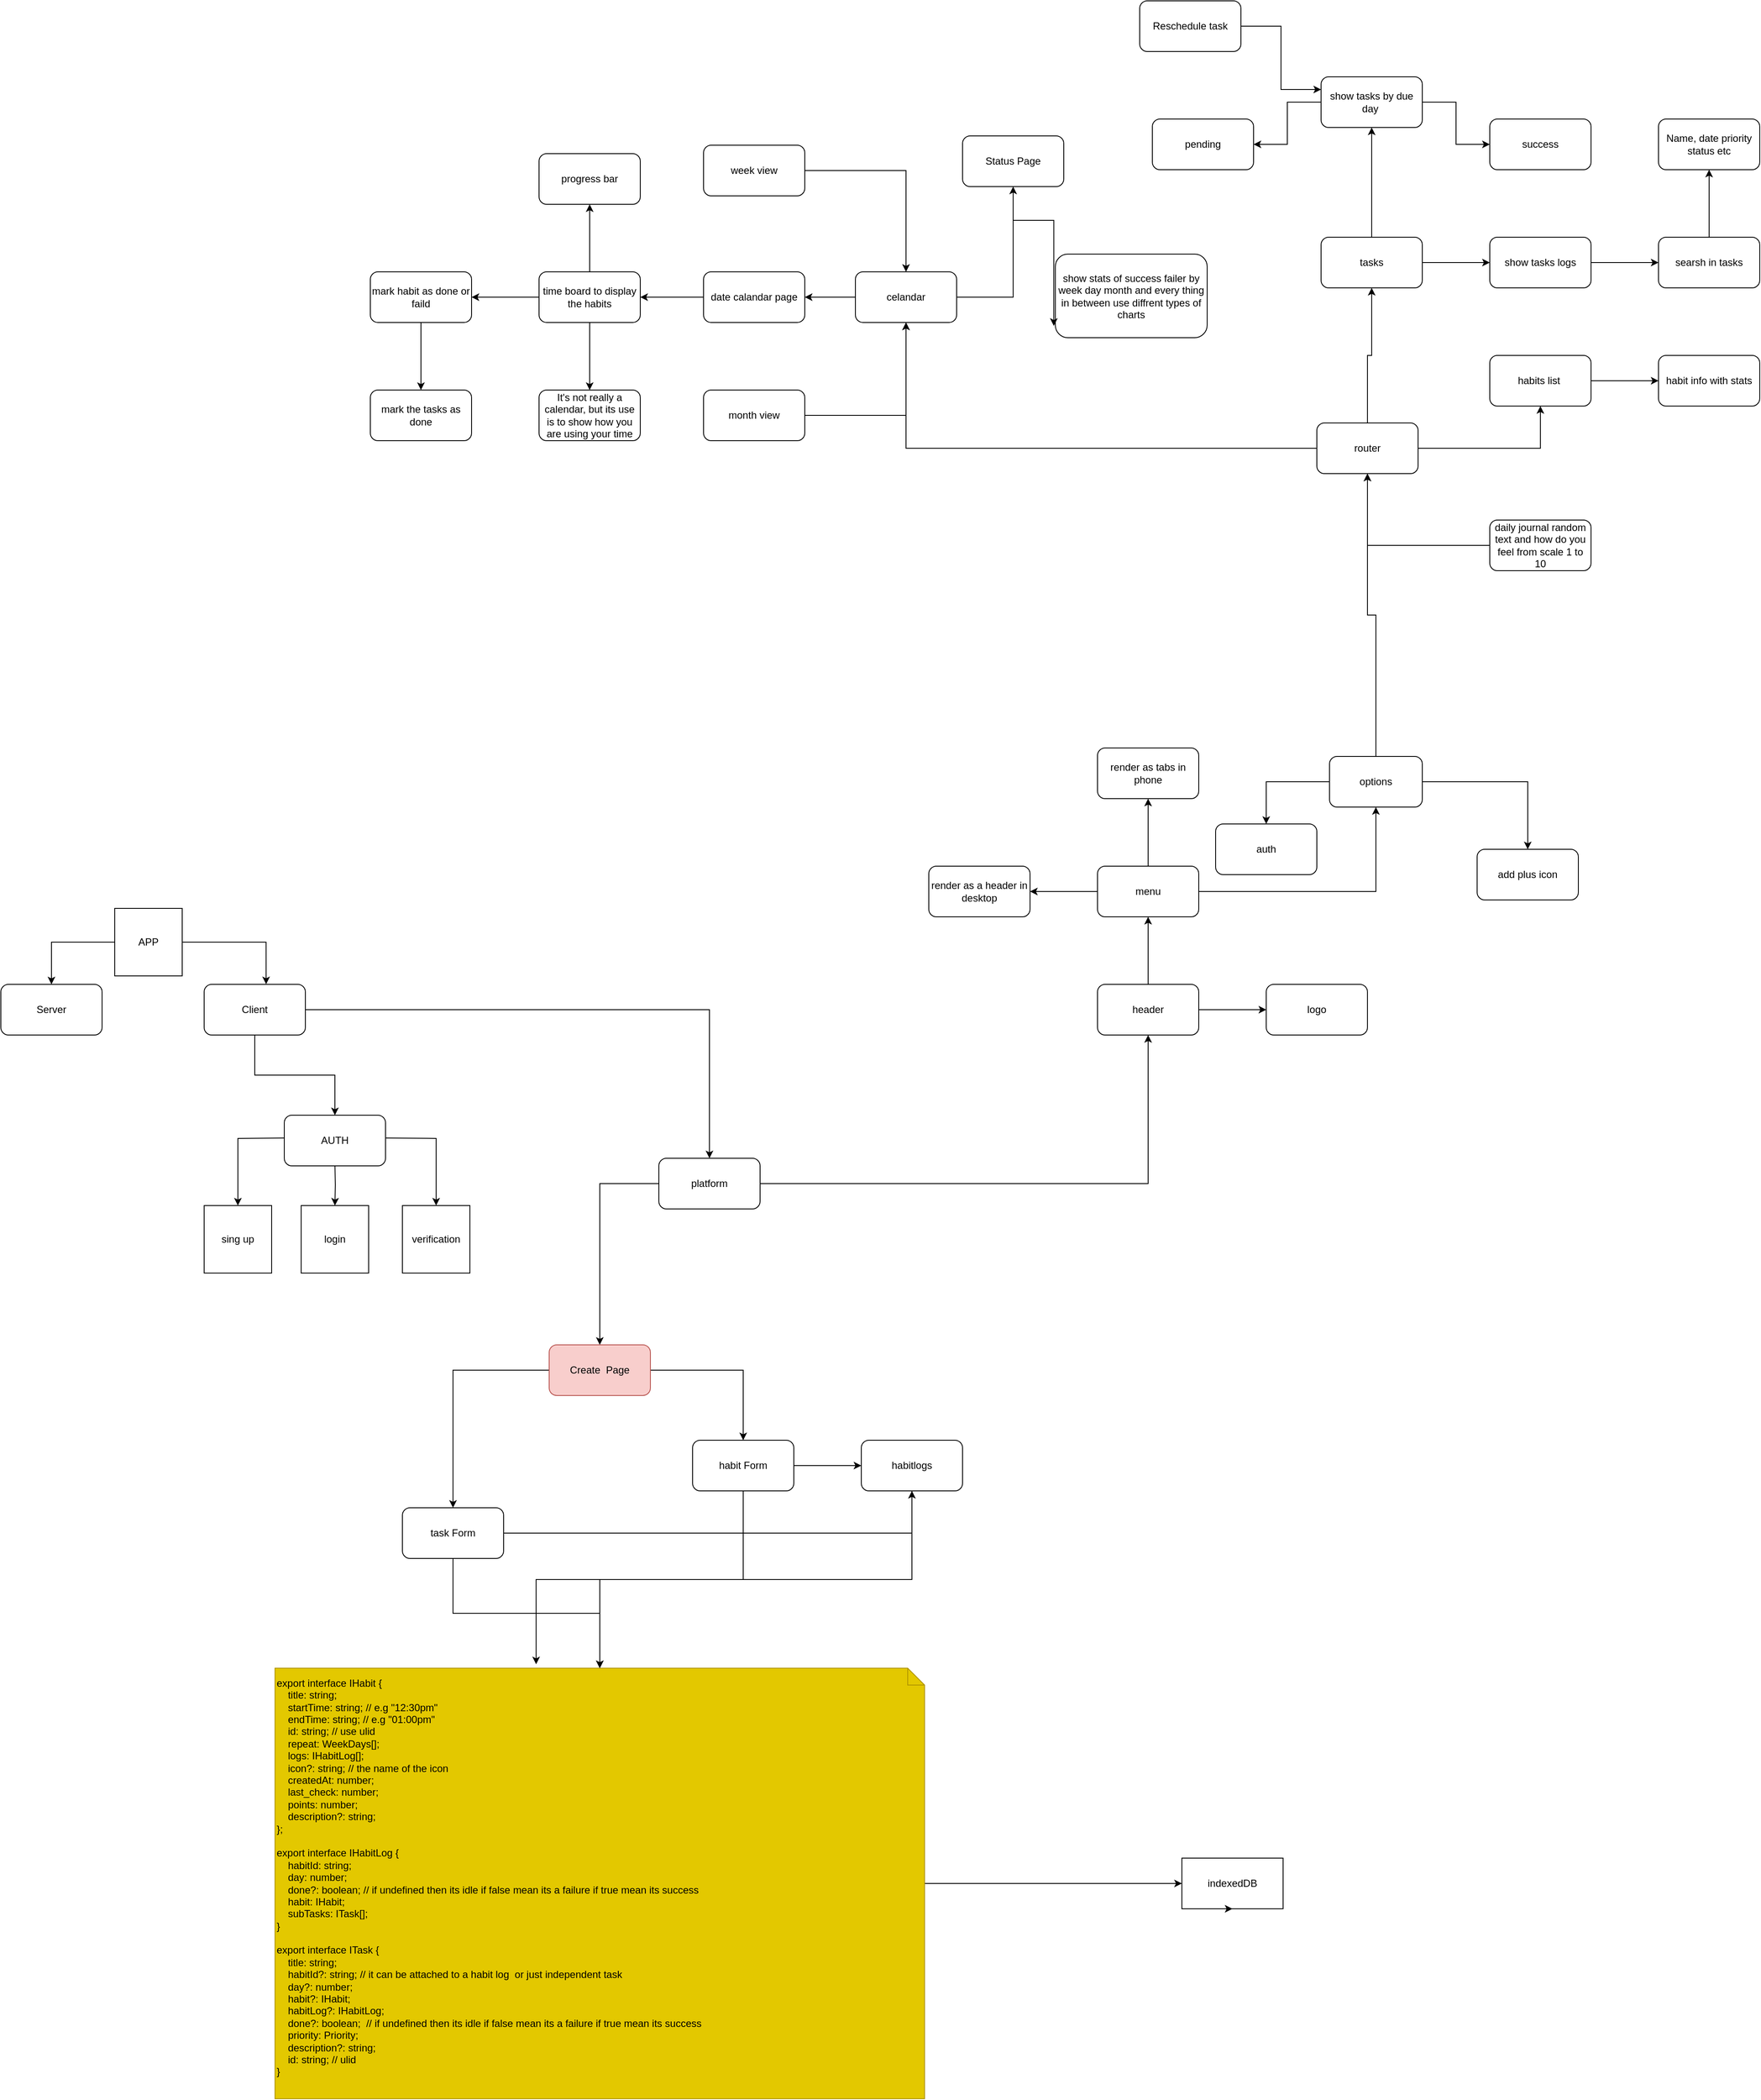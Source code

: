 <mxfile version="24.5.5" type="github">
  <diagram name="Page-1" id="JQZC41tGINEWn2fSmcND">
    <mxGraphModel dx="1195" dy="1758" grid="1" gridSize="10" guides="1" tooltips="1" connect="1" arrows="1" fold="1" page="1" pageScale="1" pageWidth="850" pageHeight="1100" math="0" shadow="0">
      <root>
        <mxCell id="0" />
        <mxCell id="1" parent="0" />
        <mxCell id="3uVtk0U-PaGlg2lZi4n8-4" value="verification" style="whiteSpace=wrap;html=1;aspect=fixed;" parent="1" vertex="1">
          <mxGeometry x="686" y="342" width="80" height="80" as="geometry" />
        </mxCell>
        <mxCell id="3uVtk0U-PaGlg2lZi4n8-5" value="login" style="whiteSpace=wrap;html=1;aspect=fixed;" parent="1" vertex="1">
          <mxGeometry x="566" y="342" width="80" height="80" as="geometry" />
        </mxCell>
        <mxCell id="3uVtk0U-PaGlg2lZi4n8-6" value="sing up" style="whiteSpace=wrap;html=1;aspect=fixed;" parent="1" vertex="1">
          <mxGeometry x="451" y="342" width="80" height="80" as="geometry" />
        </mxCell>
        <mxCell id="3uVtk0U-PaGlg2lZi4n8-8" style="edgeStyle=orthogonalEdgeStyle;rounded=0;orthogonalLoop=1;jettySize=auto;html=1;entryX=0.5;entryY=0;entryDx=0;entryDy=0;" parent="1" target="3uVtk0U-PaGlg2lZi4n8-6" edge="1">
          <mxGeometry relative="1" as="geometry">
            <mxPoint x="546.0" y="261.966" as="sourcePoint" />
          </mxGeometry>
        </mxCell>
        <mxCell id="3uVtk0U-PaGlg2lZi4n8-9" style="edgeStyle=orthogonalEdgeStyle;rounded=0;orthogonalLoop=1;jettySize=auto;html=1;entryX=0.5;entryY=0;entryDx=0;entryDy=0;" parent="1" target="3uVtk0U-PaGlg2lZi4n8-4" edge="1">
          <mxGeometry relative="1" as="geometry">
            <mxPoint x="666.0" y="261.966" as="sourcePoint" />
          </mxGeometry>
        </mxCell>
        <mxCell id="3uVtk0U-PaGlg2lZi4n8-10" style="edgeStyle=orthogonalEdgeStyle;rounded=0;orthogonalLoop=1;jettySize=auto;html=1;exitX=0.5;exitY=1;exitDx=0;exitDy=0;entryX=0.5;entryY=0;entryDx=0;entryDy=0;" parent="1" target="3uVtk0U-PaGlg2lZi4n8-5" edge="1">
          <mxGeometry relative="1" as="geometry">
            <mxPoint x="606.0" y="292" as="sourcePoint" />
          </mxGeometry>
        </mxCell>
        <mxCell id="3uVtk0U-PaGlg2lZi4n8-7" value="AUTH" style="rounded=1;whiteSpace=wrap;html=1;" parent="1" vertex="1">
          <mxGeometry x="546" y="235" width="120" height="60" as="geometry" />
        </mxCell>
        <mxCell id="3uVtk0U-PaGlg2lZi4n8-22" style="edgeStyle=orthogonalEdgeStyle;rounded=0;orthogonalLoop=1;jettySize=auto;html=1;entryX=0.5;entryY=0;entryDx=0;entryDy=0;" parent="1" source="3uVtk0U-PaGlg2lZi4n8-18" target="3uVtk0U-PaGlg2lZi4n8-21" edge="1">
          <mxGeometry relative="1" as="geometry" />
        </mxCell>
        <mxCell id="3uVtk0U-PaGlg2lZi4n8-18" value="APP" style="whiteSpace=wrap;html=1;aspect=fixed;" parent="1" vertex="1">
          <mxGeometry x="345" y="-10" width="80" height="80" as="geometry" />
        </mxCell>
        <mxCell id="3uVtk0U-PaGlg2lZi4n8-24" style="edgeStyle=orthogonalEdgeStyle;rounded=0;orthogonalLoop=1;jettySize=auto;html=1;" parent="1" source="3uVtk0U-PaGlg2lZi4n8-20" target="3uVtk0U-PaGlg2lZi4n8-7" edge="1">
          <mxGeometry relative="1" as="geometry" />
        </mxCell>
        <mxCell id="3uVtk0U-PaGlg2lZi4n8-25" style="edgeStyle=orthogonalEdgeStyle;rounded=0;orthogonalLoop=1;jettySize=auto;html=1;" parent="1" source="3uVtk0U-PaGlg2lZi4n8-20" target="3uVtk0U-PaGlg2lZi4n8-26" edge="1">
          <mxGeometry relative="1" as="geometry">
            <mxPoint x="1050" y="110" as="targetPoint" />
          </mxGeometry>
        </mxCell>
        <mxCell id="3uVtk0U-PaGlg2lZi4n8-20" value="Client" style="rounded=1;whiteSpace=wrap;html=1;" parent="1" vertex="1">
          <mxGeometry x="451" y="80" width="120" height="60" as="geometry" />
        </mxCell>
        <mxCell id="3uVtk0U-PaGlg2lZi4n8-21" value="Server" style="rounded=1;whiteSpace=wrap;html=1;" parent="1" vertex="1">
          <mxGeometry x="210" y="80" width="120" height="60" as="geometry" />
        </mxCell>
        <mxCell id="3uVtk0U-PaGlg2lZi4n8-23" style="edgeStyle=orthogonalEdgeStyle;rounded=0;orthogonalLoop=1;jettySize=auto;html=1;entryX=0.612;entryY=-0.003;entryDx=0;entryDy=0;entryPerimeter=0;" parent="1" source="3uVtk0U-PaGlg2lZi4n8-18" target="3uVtk0U-PaGlg2lZi4n8-20" edge="1">
          <mxGeometry relative="1" as="geometry" />
        </mxCell>
        <mxCell id="3uVtk0U-PaGlg2lZi4n8-30" style="edgeStyle=orthogonalEdgeStyle;rounded=0;orthogonalLoop=1;jettySize=auto;html=1;" parent="1" source="3uVtk0U-PaGlg2lZi4n8-26" target="3uVtk0U-PaGlg2lZi4n8-28" edge="1">
          <mxGeometry relative="1" as="geometry" />
        </mxCell>
        <mxCell id="Zf6QFx-XopXc9UNqBOD1-17" value="" style="edgeStyle=orthogonalEdgeStyle;rounded=0;orthogonalLoop=1;jettySize=auto;html=1;" edge="1" parent="1" source="3uVtk0U-PaGlg2lZi4n8-26" target="Zf6QFx-XopXc9UNqBOD1-16">
          <mxGeometry relative="1" as="geometry" />
        </mxCell>
        <mxCell id="3uVtk0U-PaGlg2lZi4n8-26" value="platform" style="rounded=1;whiteSpace=wrap;html=1;" parent="1" vertex="1">
          <mxGeometry x="990.0" y="286" width="120" height="60" as="geometry" />
        </mxCell>
        <mxCell id="3uVtk0U-PaGlg2lZi4n8-32" value="" style="edgeStyle=orthogonalEdgeStyle;rounded=0;orthogonalLoop=1;jettySize=auto;html=1;" parent="1" source="3uVtk0U-PaGlg2lZi4n8-28" target="3uVtk0U-PaGlg2lZi4n8-31" edge="1">
          <mxGeometry relative="1" as="geometry" />
        </mxCell>
        <mxCell id="3uVtk0U-PaGlg2lZi4n8-39" style="edgeStyle=orthogonalEdgeStyle;rounded=0;orthogonalLoop=1;jettySize=auto;html=1;entryX=0.5;entryY=0;entryDx=0;entryDy=0;" parent="1" source="3uVtk0U-PaGlg2lZi4n8-28" target="3uVtk0U-PaGlg2lZi4n8-35" edge="1">
          <mxGeometry relative="1" as="geometry" />
        </mxCell>
        <mxCell id="3uVtk0U-PaGlg2lZi4n8-28" value="Create&amp;nbsp; Page" style="rounded=1;whiteSpace=wrap;html=1;fillColor=#f8cecc;strokeColor=#b85450;" parent="1" vertex="1">
          <mxGeometry x="860" y="507" width="120" height="60" as="geometry" />
        </mxCell>
        <mxCell id="Zf6QFx-XopXc9UNqBOD1-3" value="" style="edgeStyle=orthogonalEdgeStyle;rounded=0;orthogonalLoop=1;jettySize=auto;html=1;" edge="1" parent="1" source="3uVtk0U-PaGlg2lZi4n8-31" target="Zf6QFx-XopXc9UNqBOD1-2">
          <mxGeometry relative="1" as="geometry" />
        </mxCell>
        <mxCell id="3uVtk0U-PaGlg2lZi4n8-31" value="habit Form" style="rounded=1;whiteSpace=wrap;html=1;" parent="1" vertex="1">
          <mxGeometry x="1030" y="620" width="120" height="60" as="geometry" />
        </mxCell>
        <mxCell id="Zf6QFx-XopXc9UNqBOD1-7" style="edgeStyle=orthogonalEdgeStyle;rounded=0;orthogonalLoop=1;jettySize=auto;html=1;" edge="1" parent="1" source="3uVtk0U-PaGlg2lZi4n8-35" target="Zf6QFx-XopXc9UNqBOD1-1">
          <mxGeometry relative="1" as="geometry" />
        </mxCell>
        <mxCell id="Zf6QFx-XopXc9UNqBOD1-14" style="edgeStyle=orthogonalEdgeStyle;rounded=0;orthogonalLoop=1;jettySize=auto;html=1;entryX=0.5;entryY=1;entryDx=0;entryDy=0;" edge="1" parent="1" source="3uVtk0U-PaGlg2lZi4n8-35" target="Zf6QFx-XopXc9UNqBOD1-2">
          <mxGeometry relative="1" as="geometry" />
        </mxCell>
        <mxCell id="3uVtk0U-PaGlg2lZi4n8-35" value="task Form" style="whiteSpace=wrap;html=1;rounded=1;" parent="1" vertex="1">
          <mxGeometry x="686" y="700" width="120" height="60" as="geometry" />
        </mxCell>
        <mxCell id="3uVtk0U-PaGlg2lZi4n8-53" style="edgeStyle=orthogonalEdgeStyle;rounded=0;orthogonalLoop=1;jettySize=auto;html=1;exitX=0.5;exitY=1;exitDx=0;exitDy=0;" parent="1" edge="1">
          <mxGeometry relative="1" as="geometry">
            <mxPoint x="410" y="1090" as="sourcePoint" />
            <mxPoint x="410" y="1090" as="targetPoint" />
          </mxGeometry>
        </mxCell>
        <mxCell id="Zf6QFx-XopXc9UNqBOD1-13" value="" style="edgeStyle=orthogonalEdgeStyle;rounded=0;orthogonalLoop=1;jettySize=auto;html=1;" edge="1" parent="1" source="Zf6QFx-XopXc9UNqBOD1-1" target="Zf6QFx-XopXc9UNqBOD1-12">
          <mxGeometry relative="1" as="geometry" />
        </mxCell>
        <mxCell id="Zf6QFx-XopXc9UNqBOD1-1" value="&lt;div&gt;export interface IHabit {&lt;/div&gt;&lt;div&gt;&amp;nbsp; &amp;nbsp; title: string;&lt;/div&gt;&lt;div&gt;&amp;nbsp; &amp;nbsp; startTime: string; // e.g &quot;12:30pm&quot;&lt;/div&gt;&lt;div&gt;&amp;nbsp; &amp;nbsp; endTime: string; // e.g &quot;01:00pm&quot;&lt;/div&gt;&lt;div&gt;&amp;nbsp; &amp;nbsp; id: string; // use ulid&lt;/div&gt;&lt;div&gt;&amp;nbsp; &amp;nbsp; repeat: WeekDays[];&lt;/div&gt;&lt;div&gt;&amp;nbsp; &amp;nbsp; logs: IHabitLog[];&lt;/div&gt;&lt;div&gt;&lt;span style=&quot;background-color: initial;&quot;&gt;&amp;nbsp; &amp;nbsp; icon?: string; // the name of the icon&amp;nbsp;&lt;/span&gt;&lt;br&gt;&lt;/div&gt;&lt;div&gt;&amp;nbsp; &amp;nbsp; createdAt: number;&lt;/div&gt;&lt;div&gt;&amp;nbsp; &amp;nbsp; last_check: number;&lt;/div&gt;&lt;div&gt;&amp;nbsp; &amp;nbsp; points: number;&lt;/div&gt;&lt;div&gt;&amp;nbsp; &amp;nbsp; description?: string;&lt;/div&gt;&lt;div&gt;};&lt;/div&gt;&lt;div&gt;&lt;br&gt;&lt;/div&gt;&lt;div&gt;export interface IHabitLog {&lt;/div&gt;&lt;div&gt;&amp;nbsp; &amp;nbsp; habitId: string;&lt;/div&gt;&lt;div&gt;&amp;nbsp; &amp;nbsp; day: number;&lt;/div&gt;&lt;div&gt;&amp;nbsp; &amp;nbsp; done?: boolean; // if undefined then its idle if false mean its a failure if true mean its success&lt;/div&gt;&lt;div&gt;&amp;nbsp; &amp;nbsp; habit: IHabit;&amp;nbsp;&lt;/div&gt;&lt;div&gt;&amp;nbsp; &amp;nbsp; subTasks: ITask[];&lt;/div&gt;&lt;div&gt;}&lt;/div&gt;&lt;div&gt;&lt;br&gt;&lt;/div&gt;&lt;div&gt;export interface ITask {&lt;/div&gt;&lt;div&gt;&amp;nbsp; &amp;nbsp; title: string;&lt;/div&gt;&lt;div&gt;&amp;nbsp; &amp;nbsp; habitId?: string; // it can be attached to a habit log&amp;nbsp; or just independent task&lt;/div&gt;&lt;div&gt;&amp;nbsp; &amp;nbsp; day?: number;&lt;/div&gt;&lt;div&gt;&amp;nbsp; &amp;nbsp; habit?: IHabit;&lt;/div&gt;&lt;div&gt;&amp;nbsp; &amp;nbsp; habitLog?: IHabitLog;&amp;nbsp;&lt;/div&gt;&lt;div&gt;&amp;nbsp; &amp;nbsp; done?: boolean;&amp;nbsp; // if undefined then its idle if false mean its a failure if true mean its success&lt;/div&gt;&lt;div&gt;&amp;nbsp; &amp;nbsp; priority: Priority;&lt;/div&gt;&lt;div&gt;&amp;nbsp; &amp;nbsp; description?: string;&lt;/div&gt;&lt;div&gt;&amp;nbsp; &amp;nbsp; id: string; // ulid&amp;nbsp;&lt;/div&gt;&lt;div&gt;}&lt;/div&gt;&lt;div&gt;&lt;br&gt;&lt;/div&gt;" style="shape=note;size=20;whiteSpace=wrap;html=1;align=left;fillColor=#e3c800;fontColor=#000000;strokeColor=#B09500;" vertex="1" parent="1">
          <mxGeometry x="535" y="890" width="770" height="510" as="geometry" />
        </mxCell>
        <mxCell id="Zf6QFx-XopXc9UNqBOD1-4" value="" style="edgeStyle=orthogonalEdgeStyle;rounded=0;orthogonalLoop=1;jettySize=auto;html=1;" edge="1" parent="1" source="Zf6QFx-XopXc9UNqBOD1-2" target="Zf6QFx-XopXc9UNqBOD1-1">
          <mxGeometry relative="1" as="geometry" />
        </mxCell>
        <mxCell id="Zf6QFx-XopXc9UNqBOD1-2" value="habitlogs" style="whiteSpace=wrap;html=1;rounded=1;" vertex="1" parent="1">
          <mxGeometry x="1230" y="620" width="120" height="60" as="geometry" />
        </mxCell>
        <mxCell id="Zf6QFx-XopXc9UNqBOD1-6" style="edgeStyle=orthogonalEdgeStyle;rounded=0;orthogonalLoop=1;jettySize=auto;html=1;entryX=0.402;entryY=-0.009;entryDx=0;entryDy=0;entryPerimeter=0;" edge="1" parent="1" source="3uVtk0U-PaGlg2lZi4n8-31" target="Zf6QFx-XopXc9UNqBOD1-1">
          <mxGeometry relative="1" as="geometry" />
        </mxCell>
        <mxCell id="Zf6QFx-XopXc9UNqBOD1-12" value="indexedDB" style="whiteSpace=wrap;html=1;align=center;" vertex="1" parent="1">
          <mxGeometry x="1610" y="1115" width="120" height="60" as="geometry" />
        </mxCell>
        <mxCell id="Zf6QFx-XopXc9UNqBOD1-15" style="edgeStyle=orthogonalEdgeStyle;rounded=0;orthogonalLoop=1;jettySize=auto;html=1;exitX=0.25;exitY=1;exitDx=0;exitDy=0;entryX=0.5;entryY=1;entryDx=0;entryDy=0;" edge="1" parent="1" source="Zf6QFx-XopXc9UNqBOD1-12" target="Zf6QFx-XopXc9UNqBOD1-12">
          <mxGeometry relative="1" as="geometry" />
        </mxCell>
        <mxCell id="Zf6QFx-XopXc9UNqBOD1-20" value="" style="edgeStyle=orthogonalEdgeStyle;rounded=0;orthogonalLoop=1;jettySize=auto;html=1;" edge="1" parent="1" source="Zf6QFx-XopXc9UNqBOD1-16" target="Zf6QFx-XopXc9UNqBOD1-19">
          <mxGeometry relative="1" as="geometry" />
        </mxCell>
        <mxCell id="Zf6QFx-XopXc9UNqBOD1-22" value="" style="edgeStyle=orthogonalEdgeStyle;rounded=0;orthogonalLoop=1;jettySize=auto;html=1;" edge="1" parent="1" source="Zf6QFx-XopXc9UNqBOD1-16" target="Zf6QFx-XopXc9UNqBOD1-21">
          <mxGeometry relative="1" as="geometry" />
        </mxCell>
        <mxCell id="Zf6QFx-XopXc9UNqBOD1-16" value="header" style="whiteSpace=wrap;html=1;rounded=1;" vertex="1" parent="1">
          <mxGeometry x="1510.0" y="80" width="120" height="60" as="geometry" />
        </mxCell>
        <mxCell id="Zf6QFx-XopXc9UNqBOD1-19" value="logo" style="whiteSpace=wrap;html=1;rounded=1;" vertex="1" parent="1">
          <mxGeometry x="1710.0" y="80" width="120" height="60" as="geometry" />
        </mxCell>
        <mxCell id="Zf6QFx-XopXc9UNqBOD1-24" value="" style="edgeStyle=orthogonalEdgeStyle;rounded=0;orthogonalLoop=1;jettySize=auto;html=1;" edge="1" parent="1" source="Zf6QFx-XopXc9UNqBOD1-21" target="Zf6QFx-XopXc9UNqBOD1-23">
          <mxGeometry relative="1" as="geometry" />
        </mxCell>
        <mxCell id="Zf6QFx-XopXc9UNqBOD1-26" value="" style="edgeStyle=orthogonalEdgeStyle;rounded=0;orthogonalLoop=1;jettySize=auto;html=1;" edge="1" parent="1" source="Zf6QFx-XopXc9UNqBOD1-21" target="Zf6QFx-XopXc9UNqBOD1-25">
          <mxGeometry relative="1" as="geometry" />
        </mxCell>
        <mxCell id="Zf6QFx-XopXc9UNqBOD1-28" value="" style="edgeStyle=orthogonalEdgeStyle;rounded=0;orthogonalLoop=1;jettySize=auto;html=1;" edge="1" parent="1" source="Zf6QFx-XopXc9UNqBOD1-21" target="Zf6QFx-XopXc9UNqBOD1-27">
          <mxGeometry relative="1" as="geometry" />
        </mxCell>
        <mxCell id="Zf6QFx-XopXc9UNqBOD1-21" value="menu" style="whiteSpace=wrap;html=1;rounded=1;" vertex="1" parent="1">
          <mxGeometry x="1510.0" y="-60" width="120" height="60" as="geometry" />
        </mxCell>
        <mxCell id="Zf6QFx-XopXc9UNqBOD1-23" value="render as a header in desktop" style="whiteSpace=wrap;html=1;rounded=1;" vertex="1" parent="1">
          <mxGeometry x="1310.0" y="-60" width="120" height="60" as="geometry" />
        </mxCell>
        <mxCell id="Zf6QFx-XopXc9UNqBOD1-25" value="render as tabs in phone" style="whiteSpace=wrap;html=1;rounded=1;" vertex="1" parent="1">
          <mxGeometry x="1510.0" y="-200" width="120" height="60" as="geometry" />
        </mxCell>
        <mxCell id="Zf6QFx-XopXc9UNqBOD1-30" value="" style="edgeStyle=orthogonalEdgeStyle;rounded=0;orthogonalLoop=1;jettySize=auto;html=1;" edge="1" parent="1" source="Zf6QFx-XopXc9UNqBOD1-27" target="Zf6QFx-XopXc9UNqBOD1-29">
          <mxGeometry relative="1" as="geometry" />
        </mxCell>
        <mxCell id="Zf6QFx-XopXc9UNqBOD1-32" value="" style="edgeStyle=orthogonalEdgeStyle;rounded=0;orthogonalLoop=1;jettySize=auto;html=1;" edge="1" parent="1" source="Zf6QFx-XopXc9UNqBOD1-27" target="Zf6QFx-XopXc9UNqBOD1-31">
          <mxGeometry relative="1" as="geometry" />
        </mxCell>
        <mxCell id="Zf6QFx-XopXc9UNqBOD1-34" value="" style="edgeStyle=orthogonalEdgeStyle;rounded=0;orthogonalLoop=1;jettySize=auto;html=1;" edge="1" parent="1" source="Zf6QFx-XopXc9UNqBOD1-27" target="Zf6QFx-XopXc9UNqBOD1-33">
          <mxGeometry relative="1" as="geometry" />
        </mxCell>
        <mxCell id="Zf6QFx-XopXc9UNqBOD1-27" value="options" style="whiteSpace=wrap;html=1;rounded=1;" vertex="1" parent="1">
          <mxGeometry x="1785" y="-190" width="110" height="60" as="geometry" />
        </mxCell>
        <mxCell id="Zf6QFx-XopXc9UNqBOD1-29" value="auth" style="whiteSpace=wrap;html=1;rounded=1;" vertex="1" parent="1">
          <mxGeometry x="1650.0" y="-110" width="120" height="60" as="geometry" />
        </mxCell>
        <mxCell id="Zf6QFx-XopXc9UNqBOD1-31" value="add plus icon" style="whiteSpace=wrap;html=1;rounded=1;" vertex="1" parent="1">
          <mxGeometry x="1960.0" y="-80" width="120" height="60" as="geometry" />
        </mxCell>
        <mxCell id="Zf6QFx-XopXc9UNqBOD1-36" value="" style="edgeStyle=orthogonalEdgeStyle;rounded=0;orthogonalLoop=1;jettySize=auto;html=1;" edge="1" parent="1" source="Zf6QFx-XopXc9UNqBOD1-33" target="Zf6QFx-XopXc9UNqBOD1-35">
          <mxGeometry relative="1" as="geometry" />
        </mxCell>
        <mxCell id="Zf6QFx-XopXc9UNqBOD1-38" value="" style="edgeStyle=orthogonalEdgeStyle;rounded=0;orthogonalLoop=1;jettySize=auto;html=1;" edge="1" parent="1" source="Zf6QFx-XopXc9UNqBOD1-33" target="Zf6QFx-XopXc9UNqBOD1-37">
          <mxGeometry relative="1" as="geometry" />
        </mxCell>
        <mxCell id="Zf6QFx-XopXc9UNqBOD1-52" value="" style="edgeStyle=orthogonalEdgeStyle;rounded=0;orthogonalLoop=1;jettySize=auto;html=1;" edge="1" parent="1" source="Zf6QFx-XopXc9UNqBOD1-33" target="Zf6QFx-XopXc9UNqBOD1-51">
          <mxGeometry relative="1" as="geometry" />
        </mxCell>
        <mxCell id="Zf6QFx-XopXc9UNqBOD1-33" value="router" style="whiteSpace=wrap;html=1;rounded=1;" vertex="1" parent="1">
          <mxGeometry x="1770.0" y="-585" width="120" height="60" as="geometry" />
        </mxCell>
        <mxCell id="Zf6QFx-XopXc9UNqBOD1-56" value="" style="edgeStyle=orthogonalEdgeStyle;rounded=0;orthogonalLoop=1;jettySize=auto;html=1;" edge="1" parent="1" source="Zf6QFx-XopXc9UNqBOD1-35" target="Zf6QFx-XopXc9UNqBOD1-55">
          <mxGeometry relative="1" as="geometry" />
        </mxCell>
        <mxCell id="Zf6QFx-XopXc9UNqBOD1-66" value="" style="edgeStyle=orthogonalEdgeStyle;rounded=0;orthogonalLoop=1;jettySize=auto;html=1;" edge="1" parent="1" source="Zf6QFx-XopXc9UNqBOD1-35" target="Zf6QFx-XopXc9UNqBOD1-65">
          <mxGeometry relative="1" as="geometry" />
        </mxCell>
        <mxCell id="Zf6QFx-XopXc9UNqBOD1-35" value="tasks" style="whiteSpace=wrap;html=1;rounded=1;" vertex="1" parent="1">
          <mxGeometry x="1775.0" y="-805" width="120" height="60" as="geometry" />
        </mxCell>
        <mxCell id="Zf6QFx-XopXc9UNqBOD1-40" value="" style="edgeStyle=orthogonalEdgeStyle;rounded=0;orthogonalLoop=1;jettySize=auto;html=1;" edge="1" parent="1" source="Zf6QFx-XopXc9UNqBOD1-37" target="Zf6QFx-XopXc9UNqBOD1-39">
          <mxGeometry relative="1" as="geometry" />
        </mxCell>
        <mxCell id="Zf6QFx-XopXc9UNqBOD1-80" value="" style="edgeStyle=orthogonalEdgeStyle;rounded=0;orthogonalLoop=1;jettySize=auto;html=1;" edge="1" parent="1" source="Zf6QFx-XopXc9UNqBOD1-37" target="Zf6QFx-XopXc9UNqBOD1-79">
          <mxGeometry relative="1" as="geometry" />
        </mxCell>
        <mxCell id="Zf6QFx-XopXc9UNqBOD1-37" value="celandar" style="whiteSpace=wrap;html=1;rounded=1;" vertex="1" parent="1">
          <mxGeometry x="1223.0" y="-764" width="120" height="60" as="geometry" />
        </mxCell>
        <mxCell id="Zf6QFx-XopXc9UNqBOD1-42" value="" style="edgeStyle=orthogonalEdgeStyle;rounded=0;orthogonalLoop=1;jettySize=auto;html=1;" edge="1" parent="1" source="Zf6QFx-XopXc9UNqBOD1-39" target="Zf6QFx-XopXc9UNqBOD1-41">
          <mxGeometry relative="1" as="geometry" />
        </mxCell>
        <mxCell id="Zf6QFx-XopXc9UNqBOD1-39" value="date calandar page" style="whiteSpace=wrap;html=1;rounded=1;" vertex="1" parent="1">
          <mxGeometry x="1043.0" y="-764" width="120" height="60" as="geometry" />
        </mxCell>
        <mxCell id="Zf6QFx-XopXc9UNqBOD1-50" value="" style="edgeStyle=orthogonalEdgeStyle;rounded=0;orthogonalLoop=1;jettySize=auto;html=1;" edge="1" parent="1" source="Zf6QFx-XopXc9UNqBOD1-41" target="Zf6QFx-XopXc9UNqBOD1-49">
          <mxGeometry relative="1" as="geometry" />
        </mxCell>
        <mxCell id="Zf6QFx-XopXc9UNqBOD1-72" value="" style="edgeStyle=orthogonalEdgeStyle;rounded=0;orthogonalLoop=1;jettySize=auto;html=1;" edge="1" parent="1" source="Zf6QFx-XopXc9UNqBOD1-41" target="Zf6QFx-XopXc9UNqBOD1-71">
          <mxGeometry relative="1" as="geometry" />
        </mxCell>
        <mxCell id="Zf6QFx-XopXc9UNqBOD1-74" value="" style="edgeStyle=orthogonalEdgeStyle;rounded=0;orthogonalLoop=1;jettySize=auto;html=1;" edge="1" parent="1" source="Zf6QFx-XopXc9UNqBOD1-41" target="Zf6QFx-XopXc9UNqBOD1-73">
          <mxGeometry relative="1" as="geometry" />
        </mxCell>
        <mxCell id="Zf6QFx-XopXc9UNqBOD1-41" value="time board to display the habits" style="whiteSpace=wrap;html=1;rounded=1;" vertex="1" parent="1">
          <mxGeometry x="848.0" y="-764" width="120" height="60" as="geometry" />
        </mxCell>
        <mxCell id="Zf6QFx-XopXc9UNqBOD1-47" style="edgeStyle=orthogonalEdgeStyle;rounded=0;orthogonalLoop=1;jettySize=auto;html=1;" edge="1" parent="1" source="Zf6QFx-XopXc9UNqBOD1-43" target="Zf6QFx-XopXc9UNqBOD1-37">
          <mxGeometry relative="1" as="geometry" />
        </mxCell>
        <mxCell id="Zf6QFx-XopXc9UNqBOD1-43" value="week view" style="whiteSpace=wrap;html=1;rounded=1;" vertex="1" parent="1">
          <mxGeometry x="1043.0" y="-914" width="120" height="60" as="geometry" />
        </mxCell>
        <mxCell id="Zf6QFx-XopXc9UNqBOD1-48" style="edgeStyle=orthogonalEdgeStyle;rounded=0;orthogonalLoop=1;jettySize=auto;html=1;entryX=0.5;entryY=1;entryDx=0;entryDy=0;" edge="1" parent="1" source="Zf6QFx-XopXc9UNqBOD1-45" target="Zf6QFx-XopXc9UNqBOD1-37">
          <mxGeometry relative="1" as="geometry" />
        </mxCell>
        <mxCell id="Zf6QFx-XopXc9UNqBOD1-45" value="month view" style="whiteSpace=wrap;html=1;rounded=1;" vertex="1" parent="1">
          <mxGeometry x="1043.0" y="-624" width="120" height="60" as="geometry" />
        </mxCell>
        <mxCell id="Zf6QFx-XopXc9UNqBOD1-49" value="progress bar" style="whiteSpace=wrap;html=1;rounded=1;" vertex="1" parent="1">
          <mxGeometry x="848.0" y="-904" width="120" height="60" as="geometry" />
        </mxCell>
        <mxCell id="Zf6QFx-XopXc9UNqBOD1-54" value="" style="edgeStyle=orthogonalEdgeStyle;rounded=0;orthogonalLoop=1;jettySize=auto;html=1;" edge="1" parent="1" source="Zf6QFx-XopXc9UNqBOD1-51" target="Zf6QFx-XopXc9UNqBOD1-53">
          <mxGeometry relative="1" as="geometry" />
        </mxCell>
        <mxCell id="Zf6QFx-XopXc9UNqBOD1-51" value="habits list&amp;nbsp;" style="whiteSpace=wrap;html=1;rounded=1;" vertex="1" parent="1">
          <mxGeometry x="1975.0" y="-665" width="120" height="60" as="geometry" />
        </mxCell>
        <mxCell id="Zf6QFx-XopXc9UNqBOD1-53" value="habit info with stats" style="whiteSpace=wrap;html=1;rounded=1;" vertex="1" parent="1">
          <mxGeometry x="2175" y="-665" width="120" height="60" as="geometry" />
        </mxCell>
        <mxCell id="Zf6QFx-XopXc9UNqBOD1-58" value="" style="edgeStyle=orthogonalEdgeStyle;rounded=0;orthogonalLoop=1;jettySize=auto;html=1;" edge="1" parent="1" source="Zf6QFx-XopXc9UNqBOD1-55" target="Zf6QFx-XopXc9UNqBOD1-57">
          <mxGeometry relative="1" as="geometry" />
        </mxCell>
        <mxCell id="Zf6QFx-XopXc9UNqBOD1-60" value="" style="edgeStyle=orthogonalEdgeStyle;rounded=0;orthogonalLoop=1;jettySize=auto;html=1;" edge="1" parent="1" source="Zf6QFx-XopXc9UNqBOD1-55" target="Zf6QFx-XopXc9UNqBOD1-59">
          <mxGeometry relative="1" as="geometry" />
        </mxCell>
        <mxCell id="Zf6QFx-XopXc9UNqBOD1-55" value="show tasks by due day&amp;nbsp;" style="whiteSpace=wrap;html=1;rounded=1;" vertex="1" parent="1">
          <mxGeometry x="1775.0" y="-995" width="120" height="60" as="geometry" />
        </mxCell>
        <mxCell id="Zf6QFx-XopXc9UNqBOD1-57" value="pending" style="whiteSpace=wrap;html=1;rounded=1;" vertex="1" parent="1">
          <mxGeometry x="1575.0" y="-945" width="120" height="60" as="geometry" />
        </mxCell>
        <mxCell id="Zf6QFx-XopXc9UNqBOD1-59" value="success" style="whiteSpace=wrap;html=1;rounded=1;" vertex="1" parent="1">
          <mxGeometry x="1975.0" y="-945" width="120" height="60" as="geometry" />
        </mxCell>
        <mxCell id="Zf6QFx-XopXc9UNqBOD1-64" style="edgeStyle=orthogonalEdgeStyle;rounded=0;orthogonalLoop=1;jettySize=auto;html=1;entryX=0;entryY=0.25;entryDx=0;entryDy=0;" edge="1" parent="1" source="Zf6QFx-XopXc9UNqBOD1-63" target="Zf6QFx-XopXc9UNqBOD1-55">
          <mxGeometry relative="1" as="geometry" />
        </mxCell>
        <mxCell id="Zf6QFx-XopXc9UNqBOD1-63" value="Reschedule task" style="rounded=1;whiteSpace=wrap;html=1;" vertex="1" parent="1">
          <mxGeometry x="1560" y="-1085" width="120" height="60" as="geometry" />
        </mxCell>
        <mxCell id="Zf6QFx-XopXc9UNqBOD1-68" value="" style="edgeStyle=orthogonalEdgeStyle;rounded=0;orthogonalLoop=1;jettySize=auto;html=1;" edge="1" parent="1" source="Zf6QFx-XopXc9UNqBOD1-65" target="Zf6QFx-XopXc9UNqBOD1-67">
          <mxGeometry relative="1" as="geometry" />
        </mxCell>
        <mxCell id="Zf6QFx-XopXc9UNqBOD1-65" value="show tasks logs" style="whiteSpace=wrap;html=1;rounded=1;" vertex="1" parent="1">
          <mxGeometry x="1975.0" y="-805" width="120" height="60" as="geometry" />
        </mxCell>
        <mxCell id="Zf6QFx-XopXc9UNqBOD1-70" value="" style="edgeStyle=orthogonalEdgeStyle;rounded=0;orthogonalLoop=1;jettySize=auto;html=1;" edge="1" parent="1" source="Zf6QFx-XopXc9UNqBOD1-67" target="Zf6QFx-XopXc9UNqBOD1-69">
          <mxGeometry relative="1" as="geometry" />
        </mxCell>
        <mxCell id="Zf6QFx-XopXc9UNqBOD1-67" value="searsh in tasks" style="whiteSpace=wrap;html=1;rounded=1;" vertex="1" parent="1">
          <mxGeometry x="2175" y="-805" width="120" height="60" as="geometry" />
        </mxCell>
        <mxCell id="Zf6QFx-XopXc9UNqBOD1-69" value="Name, date priority status etc" style="whiteSpace=wrap;html=1;rounded=1;" vertex="1" parent="1">
          <mxGeometry x="2175" y="-945" width="120" height="60" as="geometry" />
        </mxCell>
        <mxCell id="Zf6QFx-XopXc9UNqBOD1-71" value="It&#39;s not really a calendar, but its use is to show how you are using your time" style="whiteSpace=wrap;html=1;rounded=1;" vertex="1" parent="1">
          <mxGeometry x="848.0" y="-624" width="120" height="60" as="geometry" />
        </mxCell>
        <mxCell id="Zf6QFx-XopXc9UNqBOD1-76" value="" style="edgeStyle=orthogonalEdgeStyle;rounded=0;orthogonalLoop=1;jettySize=auto;html=1;" edge="1" parent="1" source="Zf6QFx-XopXc9UNqBOD1-73" target="Zf6QFx-XopXc9UNqBOD1-75">
          <mxGeometry relative="1" as="geometry" />
        </mxCell>
        <mxCell id="Zf6QFx-XopXc9UNqBOD1-73" value="mark habit as done or faild" style="whiteSpace=wrap;html=1;rounded=1;" vertex="1" parent="1">
          <mxGeometry x="648.0" y="-764" width="120" height="60" as="geometry" />
        </mxCell>
        <mxCell id="Zf6QFx-XopXc9UNqBOD1-75" value="mark the tasks as done" style="whiteSpace=wrap;html=1;rounded=1;" vertex="1" parent="1">
          <mxGeometry x="648.0" y="-624" width="120" height="60" as="geometry" />
        </mxCell>
        <mxCell id="Zf6QFx-XopXc9UNqBOD1-77" value="show stats of success failer by week day month and every thing in between use diffrent types of charts" style="whiteSpace=wrap;html=1;rounded=1;" vertex="1" parent="1">
          <mxGeometry x="1460" y="-785" width="180" height="99" as="geometry" />
        </mxCell>
        <mxCell id="Zf6QFx-XopXc9UNqBOD1-79" value="Status Page" style="whiteSpace=wrap;html=1;rounded=1;" vertex="1" parent="1">
          <mxGeometry x="1350.0" y="-925" width="120" height="60" as="geometry" />
        </mxCell>
        <mxCell id="Zf6QFx-XopXc9UNqBOD1-81" style="edgeStyle=orthogonalEdgeStyle;rounded=0;orthogonalLoop=1;jettySize=auto;html=1;entryX=-0.01;entryY=0.859;entryDx=0;entryDy=0;entryPerimeter=0;" edge="1" parent="1" source="Zf6QFx-XopXc9UNqBOD1-79" target="Zf6QFx-XopXc9UNqBOD1-77">
          <mxGeometry relative="1" as="geometry" />
        </mxCell>
        <mxCell id="Zf6QFx-XopXc9UNqBOD1-83" style="edgeStyle=orthogonalEdgeStyle;rounded=0;orthogonalLoop=1;jettySize=auto;html=1;" edge="1" parent="1" source="Zf6QFx-XopXc9UNqBOD1-82" target="Zf6QFx-XopXc9UNqBOD1-33">
          <mxGeometry relative="1" as="geometry" />
        </mxCell>
        <mxCell id="Zf6QFx-XopXc9UNqBOD1-82" value="daily journal random text and how do you feel from scale 1 to 10" style="rounded=1;whiteSpace=wrap;html=1;" vertex="1" parent="1">
          <mxGeometry x="1975" y="-470" width="120" height="60" as="geometry" />
        </mxCell>
      </root>
    </mxGraphModel>
  </diagram>
</mxfile>

